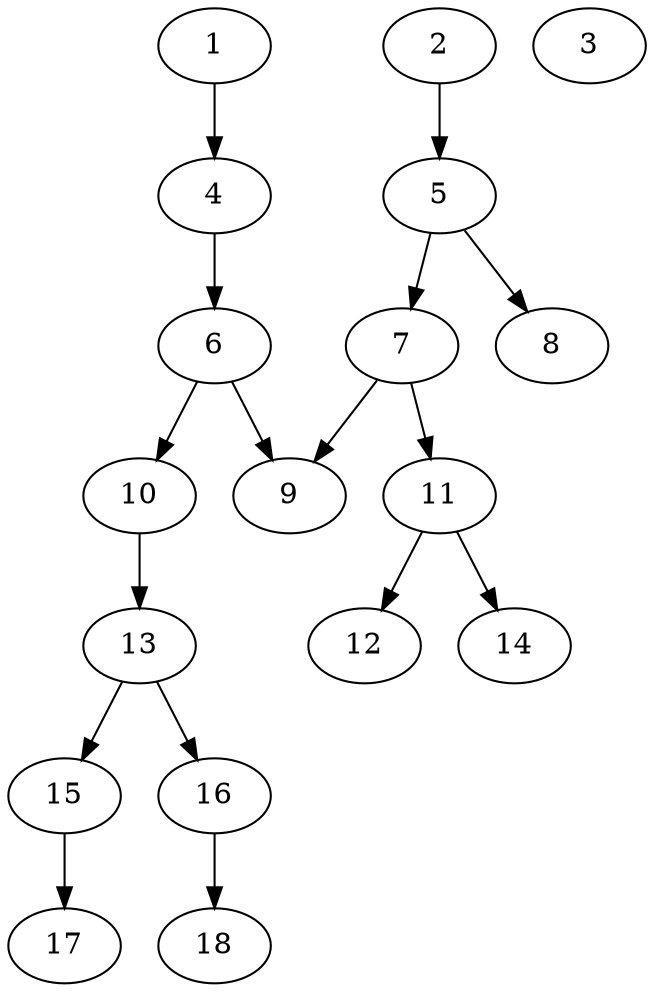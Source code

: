 // DAG (tier=1-easy, mode=data, n=18, ccr=0.319, fat=0.422, density=0.366, regular=0.778, jump=0.020, mindata=1048576, maxdata=8388608)
// DAG automatically generated by daggen at Sun Aug 24 16:33:33 2025
// /home/ermia/Project/Environments/daggen/bin/daggen --dot --ccr 0.319 --fat 0.422 --regular 0.778 --density 0.366 --jump 0.020 --mindata 1048576 --maxdata 8388608 -n 18 
digraph G {
  1 [size="12695612940570774", alpha="0.13", expect_size="6347806470285387"]
  1 -> 4 [size ="269399214784512"]
  2 [size="325987956950736830464", alpha="0.19", expect_size="162993978475368415232"]
  2 -> 5 [size ="378928866787328"]
  3 [size="260636947807498928128", alpha="0.09", expect_size="130318473903749464064"]
  4 [size="89977062362735181824", alpha="0.15", expect_size="44988531181367590912"]
  4 -> 6 [size ="160636608708608"]
  5 [size="183536496900654400", alpha="0.02", expect_size="91768248450327200"]
  5 -> 7 [size ="334107527610368"]
  5 -> 8 [size ="334107527610368"]
  6 [size="39684760896362512384", alpha="0.01", expect_size="19842380448181256192"]
  6 -> 9 [size ="93076311769088"]
  6 -> 10 [size ="93076311769088"]
  7 [size="10851208502270836", alpha="0.07", expect_size="5425604251135418"]
  7 -> 9 [size ="356821889974272"]
  7 -> 11 [size ="356821889974272"]
  8 [size="46710764453402509312", alpha="0.20", expect_size="23355382226701254656"]
  9 [size="728533682422477696", alpha="0.11", expect_size="364266841211238848"]
  10 [size="503677763181599488", alpha="0.09", expect_size="251838881590799744"]
  10 -> 13 [size ="340704396050432"]
  11 [size="510769894558473792", alpha="0.09", expect_size="255384947279236896"]
  11 -> 12 [size ="551600309403648"]
  11 -> 14 [size ="551600309403648"]
  12 [size="2531827054630928384", alpha="0.16", expect_size="1265913527315464192"]
  13 [size="533629597850338852864", alpha="0.06", expect_size="266814798925169426432"]
  13 -> 15 [size ="526320064790528"]
  13 -> 16 [size ="526320064790528"]
  14 [size="345513577456879488", alpha="0.04", expect_size="172756788728439744"]
  15 [size="13098326981966036992", alpha="0.11", expect_size="6549163490983018496"]
  15 -> 17 [size ="44452945068032"]
  16 [size="160476175893589184", alpha="0.00", expect_size="80238087946794592"]
  16 -> 18 [size ="73447975682048"]
  17 [size="99484545581056000000", alpha="0.05", expect_size="49742272790528000000"]
  18 [size="710719791340603648", alpha="0.12", expect_size="355359895670301824"]
}